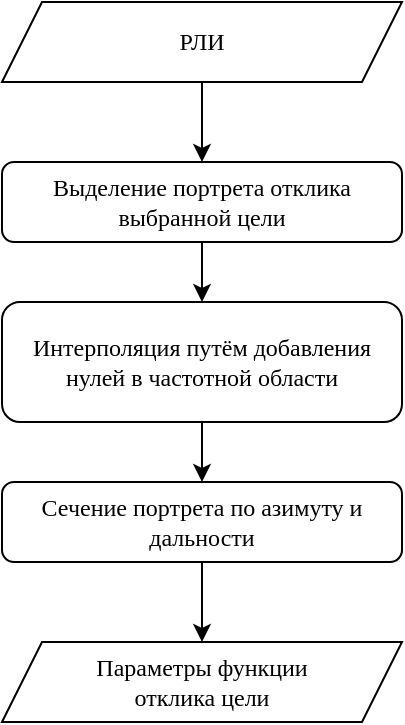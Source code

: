 <mxfile version="26.0.9">
  <diagram name="Страница — 1" id="2IZvxh4MxJENO0PkMHxY">
    <mxGraphModel dx="1050" dy="621" grid="1" gridSize="10" guides="1" tooltips="1" connect="1" arrows="1" fold="1" page="1" pageScale="1" pageWidth="827" pageHeight="1169" math="0" shadow="0">
      <root>
        <mxCell id="0" />
        <mxCell id="1" parent="0" />
        <mxCell id="-YNUz9eb2pnEzJheFOgL-7" style="edgeStyle=orthogonalEdgeStyle;rounded=0;orthogonalLoop=1;jettySize=auto;html=1;exitX=0.5;exitY=1;exitDx=0;exitDy=0;entryX=0.5;entryY=0;entryDx=0;entryDy=0;fontFamily=JetBrains Mono;" edge="1" parent="1" source="-YNUz9eb2pnEzJheFOgL-1" target="-YNUz9eb2pnEzJheFOgL-3">
          <mxGeometry relative="1" as="geometry" />
        </mxCell>
        <mxCell id="-YNUz9eb2pnEzJheFOgL-1" value="РЛИ" style="shape=parallelogram;perimeter=parallelogramPerimeter;whiteSpace=wrap;html=1;fixedSize=1;fontFamily=JetBrains Mono;" vertex="1" parent="1">
          <mxGeometry x="200" y="160" width="200" height="40" as="geometry" />
        </mxCell>
        <mxCell id="-YNUz9eb2pnEzJheFOgL-8" style="edgeStyle=orthogonalEdgeStyle;rounded=0;orthogonalLoop=1;jettySize=auto;html=1;exitX=0.5;exitY=1;exitDx=0;exitDy=0;entryX=0.5;entryY=0;entryDx=0;entryDy=0;fontFamily=JetBrains Mono;" edge="1" parent="1" source="-YNUz9eb2pnEzJheFOgL-3" target="-YNUz9eb2pnEzJheFOgL-4">
          <mxGeometry relative="1" as="geometry" />
        </mxCell>
        <mxCell id="-YNUz9eb2pnEzJheFOgL-3" value="Выделение портрета отклика выбранной цели" style="rounded=1;whiteSpace=wrap;html=1;fontFamily=JetBrains Mono;" vertex="1" parent="1">
          <mxGeometry x="200" y="240" width="200" height="40" as="geometry" />
        </mxCell>
        <mxCell id="-YNUz9eb2pnEzJheFOgL-9" style="edgeStyle=orthogonalEdgeStyle;rounded=0;orthogonalLoop=1;jettySize=auto;html=1;exitX=0.5;exitY=1;exitDx=0;exitDy=0;entryX=0.5;entryY=0;entryDx=0;entryDy=0;fontFamily=JetBrains Mono;" edge="1" parent="1" source="-YNUz9eb2pnEzJheFOgL-4" target="-YNUz9eb2pnEzJheFOgL-5">
          <mxGeometry relative="1" as="geometry" />
        </mxCell>
        <mxCell id="-YNUz9eb2pnEzJheFOgL-4" value="Интерполяция путём добавления нулей в частотной области" style="rounded=1;whiteSpace=wrap;html=1;fontFamily=JetBrains Mono;" vertex="1" parent="1">
          <mxGeometry x="200" y="310" width="200" height="60" as="geometry" />
        </mxCell>
        <mxCell id="-YNUz9eb2pnEzJheFOgL-10" style="edgeStyle=orthogonalEdgeStyle;rounded=0;orthogonalLoop=1;jettySize=auto;html=1;exitX=0.5;exitY=1;exitDx=0;exitDy=0;entryX=0.5;entryY=0;entryDx=0;entryDy=0;fontFamily=JetBrains Mono;" edge="1" parent="1" source="-YNUz9eb2pnEzJheFOgL-5" target="-YNUz9eb2pnEzJheFOgL-6">
          <mxGeometry relative="1" as="geometry" />
        </mxCell>
        <mxCell id="-YNUz9eb2pnEzJheFOgL-5" value="Сечение портрета по азимуту и дальности" style="rounded=1;whiteSpace=wrap;html=1;fontFamily=JetBrains Mono;" vertex="1" parent="1">
          <mxGeometry x="200" y="400" width="200" height="40" as="geometry" />
        </mxCell>
        <mxCell id="-YNUz9eb2pnEzJheFOgL-6" value="Параметры функции&lt;div&gt;отклика цели&lt;/div&gt;" style="shape=parallelogram;perimeter=parallelogramPerimeter;whiteSpace=wrap;html=1;fixedSize=1;fontFamily=JetBrains Mono;" vertex="1" parent="1">
          <mxGeometry x="200" y="480" width="200" height="40" as="geometry" />
        </mxCell>
      </root>
    </mxGraphModel>
  </diagram>
</mxfile>
